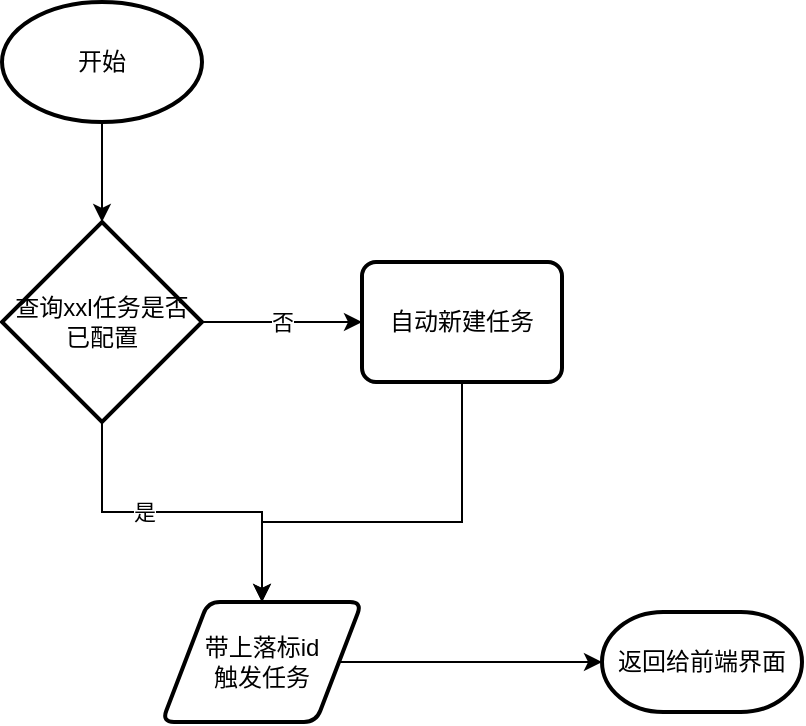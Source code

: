 <mxfile version="20.6.2" type="github">
  <diagram id="6a731a19-8d31-9384-78a2-239565b7b9f0" name="Page-1">
    <mxGraphModel dx="1325" dy="613" grid="1" gridSize="10" guides="1" tooltips="1" connect="1" arrows="1" fold="1" page="1" pageScale="1" pageWidth="1169" pageHeight="827" background="none" math="0" shadow="0">
      <root>
        <mxCell id="0" />
        <mxCell id="1" parent="0" />
        <mxCell id="hDvIdTp2yuTxAKMjwn-4-79" style="edgeStyle=orthogonalEdgeStyle;rounded=0;orthogonalLoop=1;jettySize=auto;html=1;entryX=0.5;entryY=0;entryDx=0;entryDy=0;entryPerimeter=0;" parent="1" source="hDvIdTp2yuTxAKMjwn-4-80" target="hDvIdTp2yuTxAKMjwn-4-83" edge="1">
          <mxGeometry relative="1" as="geometry" />
        </mxCell>
        <mxCell id="hDvIdTp2yuTxAKMjwn-4-80" value="开始" style="strokeWidth=2;html=1;shape=mxgraph.flowchart.start_1;whiteSpace=wrap;" parent="1" vertex="1">
          <mxGeometry x="330" y="320" width="100" height="60" as="geometry" />
        </mxCell>
        <mxCell id="hDvIdTp2yuTxAKMjwn-4-82" style="edgeStyle=orthogonalEdgeStyle;rounded=0;orthogonalLoop=1;jettySize=auto;html=1;entryX=0.5;entryY=0;entryDx=0;entryDy=0;" parent="1" source="hDvIdTp2yuTxAKMjwn-4-83" target="hDvIdTp2yuTxAKMjwn-4-87" edge="1">
          <mxGeometry relative="1" as="geometry" />
        </mxCell>
        <mxCell id="q5Ve2JOnILz9Kcv9MfoM-6" value="是" style="edgeLabel;html=1;align=center;verticalAlign=middle;resizable=0;points=[];" vertex="1" connectable="0" parent="hDvIdTp2yuTxAKMjwn-4-82">
          <mxGeometry x="-0.231" relative="1" as="geometry">
            <mxPoint as="offset" />
          </mxGeometry>
        </mxCell>
        <mxCell id="q5Ve2JOnILz9Kcv9MfoM-3" value="否" style="edgeStyle=orthogonalEdgeStyle;rounded=0;orthogonalLoop=1;jettySize=auto;html=1;" edge="1" parent="1" source="hDvIdTp2yuTxAKMjwn-4-83" target="q5Ve2JOnILz9Kcv9MfoM-2">
          <mxGeometry relative="1" as="geometry" />
        </mxCell>
        <mxCell id="hDvIdTp2yuTxAKMjwn-4-83" value="查询xxl任务是否已配置" style="strokeWidth=2;html=1;shape=mxgraph.flowchart.decision;whiteSpace=wrap;" parent="1" vertex="1">
          <mxGeometry x="330" y="430" width="100" height="100" as="geometry" />
        </mxCell>
        <mxCell id="hDvIdTp2yuTxAKMjwn-4-86" value="" style="edgeStyle=orthogonalEdgeStyle;rounded=0;orthogonalLoop=1;jettySize=auto;html=1;" parent="1" source="hDvIdTp2yuTxAKMjwn-4-87" target="hDvIdTp2yuTxAKMjwn-4-88" edge="1">
          <mxGeometry relative="1" as="geometry" />
        </mxCell>
        <mxCell id="hDvIdTp2yuTxAKMjwn-4-87" value="带上落标id&lt;br&gt;触发任务" style="shape=parallelogram;html=1;strokeWidth=2;perimeter=parallelogramPerimeter;whiteSpace=wrap;rounded=1;arcSize=12;size=0.23;" parent="1" vertex="1">
          <mxGeometry x="410" y="620" width="100" height="60" as="geometry" />
        </mxCell>
        <mxCell id="hDvIdTp2yuTxAKMjwn-4-88" value="返回给前端界面" style="strokeWidth=2;html=1;shape=mxgraph.flowchart.terminator;whiteSpace=wrap;" parent="1" vertex="1">
          <mxGeometry x="630" y="625" width="100" height="50" as="geometry" />
        </mxCell>
        <mxCell id="q5Ve2JOnILz9Kcv9MfoM-5" style="edgeStyle=orthogonalEdgeStyle;rounded=0;orthogonalLoop=1;jettySize=auto;html=1;" edge="1" parent="1" source="q5Ve2JOnILz9Kcv9MfoM-2" target="hDvIdTp2yuTxAKMjwn-4-87">
          <mxGeometry relative="1" as="geometry">
            <Array as="points">
              <mxPoint x="560" y="580" />
              <mxPoint x="460" y="580" />
            </Array>
          </mxGeometry>
        </mxCell>
        <mxCell id="q5Ve2JOnILz9Kcv9MfoM-2" value="自动新建任务" style="rounded=1;whiteSpace=wrap;html=1;absoluteArcSize=1;arcSize=14;strokeWidth=2;" vertex="1" parent="1">
          <mxGeometry x="510" y="450" width="100" height="60" as="geometry" />
        </mxCell>
      </root>
    </mxGraphModel>
  </diagram>
</mxfile>
